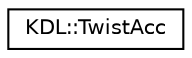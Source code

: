 digraph G
{
  edge [fontname="Helvetica",fontsize="10",labelfontname="Helvetica",labelfontsize="10"];
  node [fontname="Helvetica",fontsize="10",shape=record];
  rankdir=LR;
  Node1 [label="KDL::TwistAcc",height=0.2,width=0.4,color="black", fillcolor="white", style="filled",URL="$d4/d4f/classKDL_1_1TwistAcc.html"];
}
